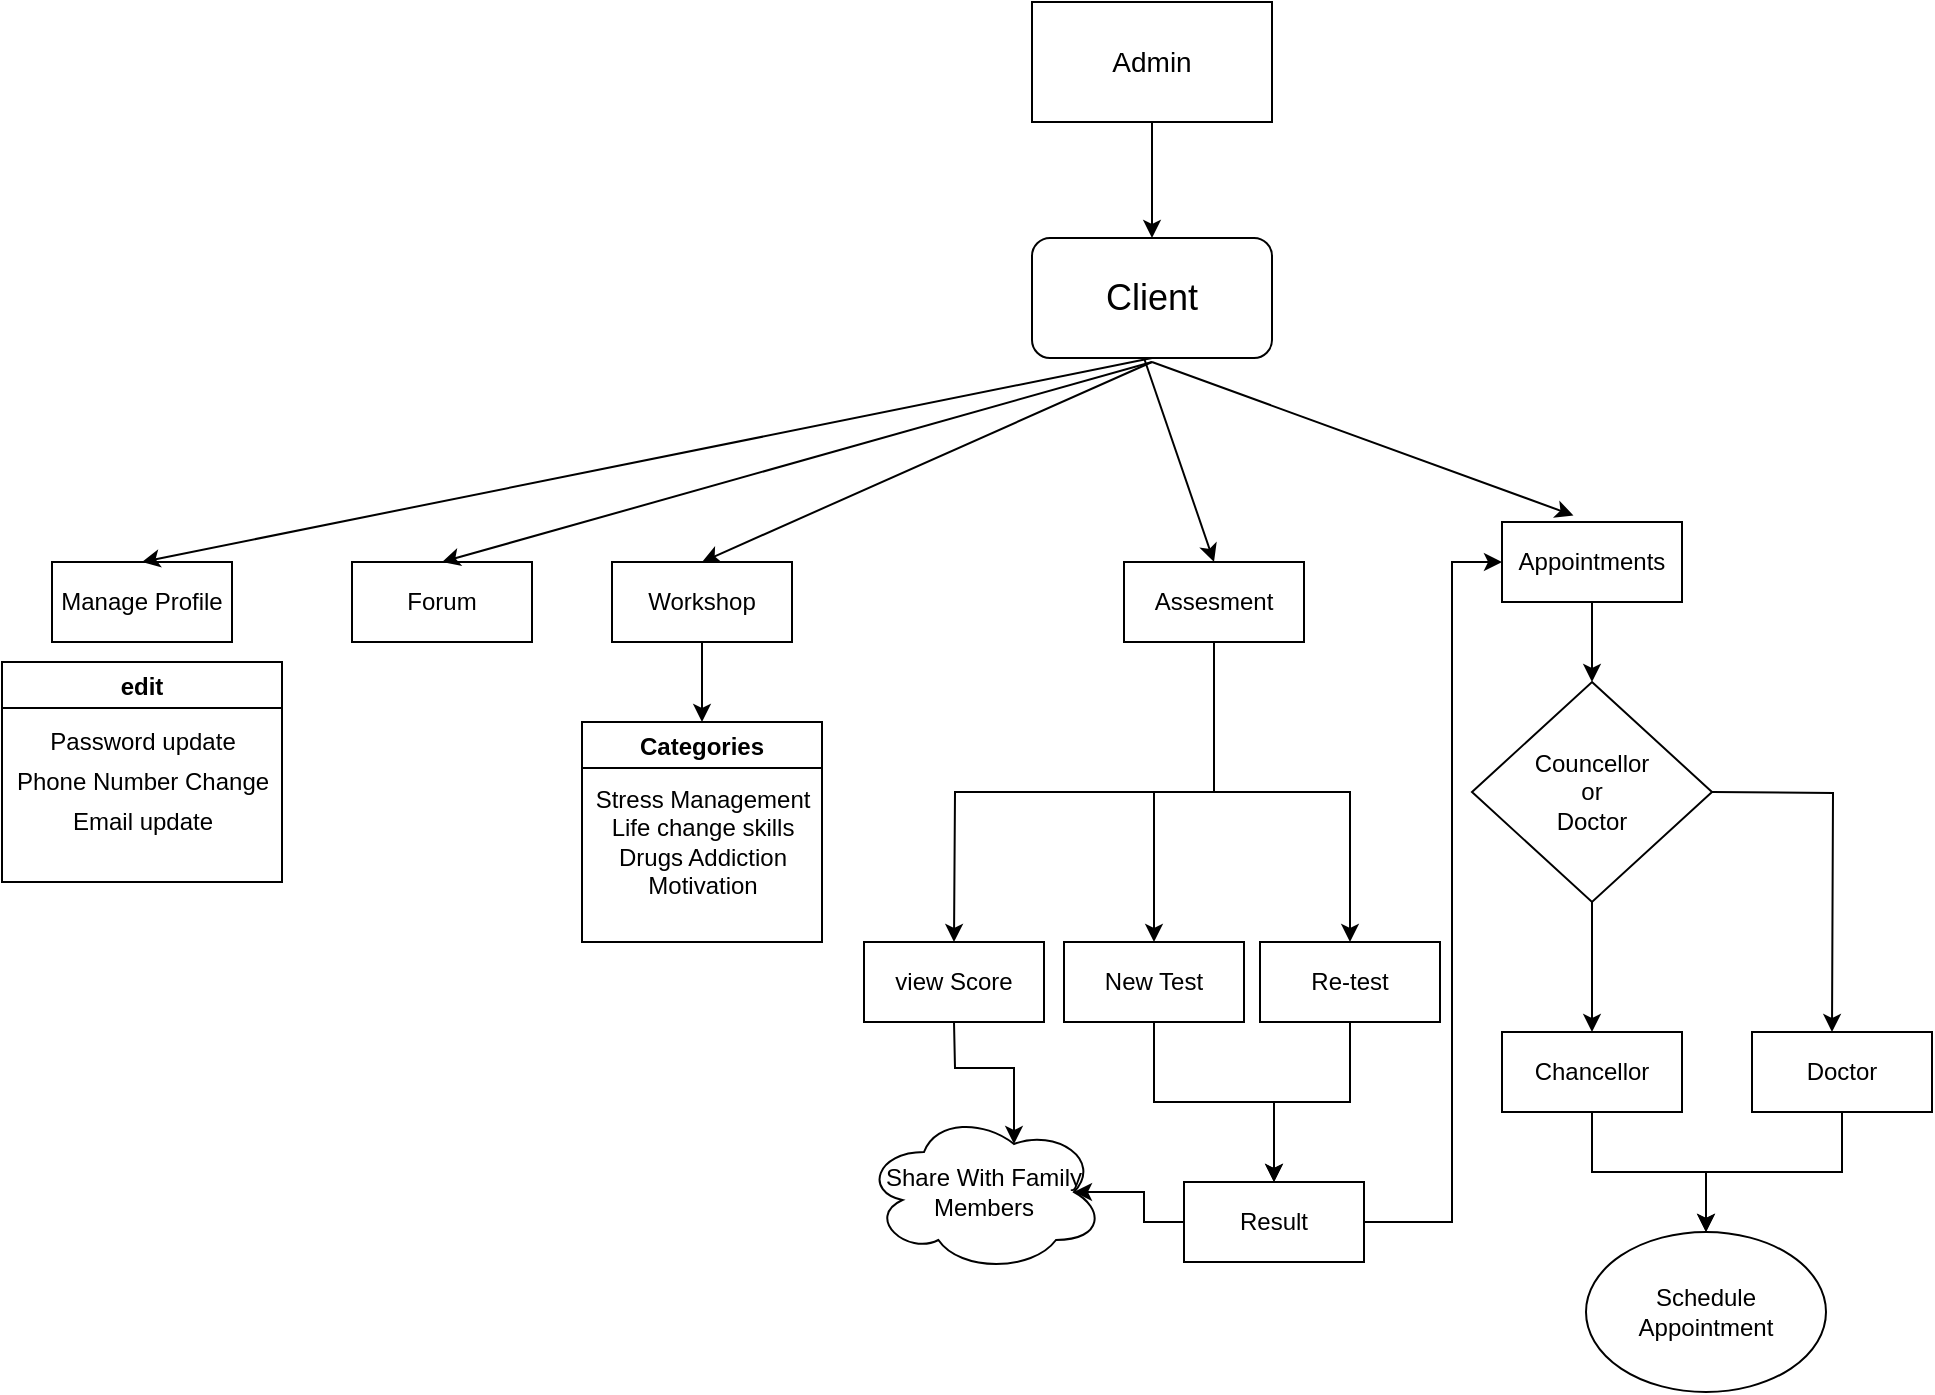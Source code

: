 <mxfile version="14.4.7" type="github" pages="3">
  <diagram id="5EwAO-r0DWZuhQI4ekEU" name="Client">
    <mxGraphModel dx="1583" dy="689" grid="1" gridSize="10" guides="1" tooltips="1" connect="1" arrows="1" fold="1" page="1" pageScale="1" pageWidth="1200" pageHeight="1600" math="0" shadow="0">
      <root>
        <mxCell id="0" />
        <mxCell id="1" parent="0" />
        <mxCell id="XOtHjfNBZYLk-eo3R1GR-1" value="&lt;font style=&quot;font-size: 14px&quot;&gt;Admin&lt;/font&gt;" style="rounded=0;whiteSpace=wrap;html=1;" parent="1" vertex="1">
          <mxGeometry x="575" y="200" width="120" height="60" as="geometry" />
        </mxCell>
        <mxCell id="XOtHjfNBZYLk-eo3R1GR-2" value="&lt;font style=&quot;font-size: 18px&quot;&gt;Client&lt;/font&gt;" style="rounded=1;whiteSpace=wrap;html=1;" parent="1" vertex="1">
          <mxGeometry x="575" y="318" width="120" height="60" as="geometry" />
        </mxCell>
        <mxCell id="XOtHjfNBZYLk-eo3R1GR-6" value="" style="endArrow=classic;html=1;exitX=0.5;exitY=1;exitDx=0;exitDy=0;entryX=0.5;entryY=0;entryDx=0;entryDy=0;" parent="1" source="XOtHjfNBZYLk-eo3R1GR-1" target="XOtHjfNBZYLk-eo3R1GR-2" edge="1">
          <mxGeometry width="50" height="50" relative="1" as="geometry">
            <mxPoint x="985" y="330" as="sourcePoint" />
            <mxPoint x="1035" y="280" as="targetPoint" />
          </mxGeometry>
        </mxCell>
        <mxCell id="XOtHjfNBZYLk-eo3R1GR-28" style="edgeStyle=orthogonalEdgeStyle;rounded=0;orthogonalLoop=1;jettySize=auto;html=1;exitX=0.5;exitY=1;exitDx=0;exitDy=0;entryX=0.5;entryY=0;entryDx=0;entryDy=0;" parent="1" source="XOtHjfNBZYLk-eo3R1GR-9" edge="1">
          <mxGeometry relative="1" as="geometry">
            <mxPoint x="536" y="670" as="targetPoint" />
          </mxGeometry>
        </mxCell>
        <mxCell id="XOtHjfNBZYLk-eo3R1GR-30" style="edgeStyle=orthogonalEdgeStyle;rounded=0;orthogonalLoop=1;jettySize=auto;html=1;exitX=0.5;exitY=1;exitDx=0;exitDy=0;entryX=0.5;entryY=0;entryDx=0;entryDy=0;" parent="1" source="XOtHjfNBZYLk-eo3R1GR-9" target="XOtHjfNBZYLk-eo3R1GR-29" edge="1">
          <mxGeometry relative="1" as="geometry" />
        </mxCell>
        <mxCell id="XOtHjfNBZYLk-eo3R1GR-31" style="edgeStyle=orthogonalEdgeStyle;rounded=0;orthogonalLoop=1;jettySize=auto;html=1;exitX=0.5;exitY=1;exitDx=0;exitDy=0;entryX=0.5;entryY=0;entryDx=0;entryDy=0;" parent="1" source="XOtHjfNBZYLk-eo3R1GR-9" target="XOtHjfNBZYLk-eo3R1GR-27" edge="1">
          <mxGeometry relative="1" as="geometry" />
        </mxCell>
        <mxCell id="XOtHjfNBZYLk-eo3R1GR-9" value="Assesment" style="rounded=0;whiteSpace=wrap;html=1;" parent="1" vertex="1">
          <mxGeometry x="621" y="480" width="90" height="40" as="geometry" />
        </mxCell>
        <mxCell id="XOtHjfNBZYLk-eo3R1GR-66" style="edgeStyle=orthogonalEdgeStyle;rounded=0;orthogonalLoop=1;jettySize=auto;html=1;exitX=0.5;exitY=1;exitDx=0;exitDy=0;entryX=0.5;entryY=0;entryDx=0;entryDy=0;" parent="1" source="XOtHjfNBZYLk-eo3R1GR-10" target="XOtHjfNBZYLk-eo3R1GR-64" edge="1">
          <mxGeometry relative="1" as="geometry" />
        </mxCell>
        <mxCell id="XOtHjfNBZYLk-eo3R1GR-10" value="Workshop" style="rounded=0;whiteSpace=wrap;html=1;" parent="1" vertex="1">
          <mxGeometry x="365" y="480" width="90" height="40" as="geometry" />
        </mxCell>
        <mxCell id="XOtHjfNBZYLk-eo3R1GR-11" value="Manage Profile" style="rounded=0;whiteSpace=wrap;html=1;" parent="1" vertex="1">
          <mxGeometry x="85" y="480" width="90" height="40" as="geometry" />
        </mxCell>
        <mxCell id="XOtHjfNBZYLk-eo3R1GR-20" style="edgeStyle=orthogonalEdgeStyle;rounded=0;orthogonalLoop=1;jettySize=auto;html=1;exitX=0.5;exitY=1;exitDx=0;exitDy=0;entryX=0.5;entryY=0;entryDx=0;entryDy=0;" parent="1" source="XOtHjfNBZYLk-eo3R1GR-12" target="XOtHjfNBZYLk-eo3R1GR-19" edge="1">
          <mxGeometry relative="1" as="geometry">
            <mxPoint x="995" y="560" as="targetPoint" />
          </mxGeometry>
        </mxCell>
        <mxCell id="XOtHjfNBZYLk-eo3R1GR-12" value="Appointments" style="rounded=0;whiteSpace=wrap;html=1;" parent="1" vertex="1">
          <mxGeometry x="810" y="460" width="90" height="40" as="geometry" />
        </mxCell>
        <mxCell id="XOtHjfNBZYLk-eo3R1GR-13" value="" style="endArrow=classic;html=1;exitX=0.5;exitY=1;exitDx=0;exitDy=0;entryX=0.5;entryY=0;entryDx=0;entryDy=0;" parent="1" source="XOtHjfNBZYLk-eo3R1GR-2" target="XOtHjfNBZYLk-eo3R1GR-11" edge="1">
          <mxGeometry width="50" height="50" relative="1" as="geometry">
            <mxPoint x="845" y="360" as="sourcePoint" />
            <mxPoint x="895" y="310" as="targetPoint" />
          </mxGeometry>
        </mxCell>
        <mxCell id="XOtHjfNBZYLk-eo3R1GR-14" value="" style="endArrow=classic;html=1;exitX=0.5;exitY=1;exitDx=0;exitDy=0;entryX=0.5;entryY=0;entryDx=0;entryDy=0;" parent="1" target="XOtHjfNBZYLk-eo3R1GR-9" edge="1">
          <mxGeometry width="50" height="50" relative="1" as="geometry">
            <mxPoint x="631" y="378" as="sourcePoint" />
            <mxPoint x="445" y="440" as="targetPoint" />
          </mxGeometry>
        </mxCell>
        <mxCell id="XOtHjfNBZYLk-eo3R1GR-15" value="" style="endArrow=classic;html=1;entryX=0.5;entryY=0;entryDx=0;entryDy=0;" parent="1" target="XOtHjfNBZYLk-eo3R1GR-10" edge="1">
          <mxGeometry width="50" height="50" relative="1" as="geometry">
            <mxPoint x="635" y="380" as="sourcePoint" />
            <mxPoint x="469" y="460" as="targetPoint" />
          </mxGeometry>
        </mxCell>
        <mxCell id="XOtHjfNBZYLk-eo3R1GR-16" value="" style="endArrow=classic;html=1;entryX=0.397;entryY=-0.082;entryDx=0;entryDy=0;entryPerimeter=0;" parent="1" target="XOtHjfNBZYLk-eo3R1GR-12" edge="1">
          <mxGeometry width="50" height="50" relative="1" as="geometry">
            <mxPoint x="635" y="380" as="sourcePoint" />
            <mxPoint x="479" y="470" as="targetPoint" />
          </mxGeometry>
        </mxCell>
        <mxCell id="XOtHjfNBZYLk-eo3R1GR-41" style="edgeStyle=orthogonalEdgeStyle;rounded=0;orthogonalLoop=1;jettySize=auto;html=1;exitX=0.5;exitY=1;exitDx=0;exitDy=0;entryX=0.625;entryY=0.2;entryDx=0;entryDy=0;entryPerimeter=0;" parent="1" target="XOtHjfNBZYLk-eo3R1GR-38" edge="1">
          <mxGeometry relative="1" as="geometry">
            <mxPoint x="536" y="710" as="sourcePoint" />
          </mxGeometry>
        </mxCell>
        <mxCell id="XOtHjfNBZYLk-eo3R1GR-17" value="view Score" style="rounded=0;whiteSpace=wrap;html=1;" parent="1" vertex="1">
          <mxGeometry x="491" y="670" width="90" height="40" as="geometry" />
        </mxCell>
        <mxCell id="Y4-Zy6NrU4KD61Sc_dcH-1" style="edgeStyle=orthogonalEdgeStyle;rounded=0;orthogonalLoop=1;jettySize=auto;html=1;exitX=0.5;exitY=1;exitDx=0;exitDy=0;" parent="1" source="XOtHjfNBZYLk-eo3R1GR-18" target="XOtHjfNBZYLk-eo3R1GR-24" edge="1">
          <mxGeometry relative="1" as="geometry" />
        </mxCell>
        <mxCell id="XOtHjfNBZYLk-eo3R1GR-18" value="Chancellor" style="rounded=0;whiteSpace=wrap;html=1;" parent="1" vertex="1">
          <mxGeometry x="810" y="715" width="90" height="40" as="geometry" />
        </mxCell>
        <mxCell id="XOtHjfNBZYLk-eo3R1GR-21" style="edgeStyle=orthogonalEdgeStyle;rounded=0;orthogonalLoop=1;jettySize=auto;html=1;exitX=0.5;exitY=1;exitDx=0;exitDy=0;entryX=0.5;entryY=0;entryDx=0;entryDy=0;" parent="1" source="XOtHjfNBZYLk-eo3R1GR-19" target="XOtHjfNBZYLk-eo3R1GR-18" edge="1">
          <mxGeometry relative="1" as="geometry">
            <mxPoint x="995" y="670" as="sourcePoint" />
          </mxGeometry>
        </mxCell>
        <mxCell id="XOtHjfNBZYLk-eo3R1GR-23" style="edgeStyle=orthogonalEdgeStyle;rounded=0;orthogonalLoop=1;jettySize=auto;html=1;exitX=1;exitY=0.5;exitDx=0;exitDy=0;entryX=0.5;entryY=0;entryDx=0;entryDy=0;" parent="1" edge="1">
          <mxGeometry relative="1" as="geometry">
            <mxPoint x="915" y="595" as="sourcePoint" />
            <mxPoint x="975" y="715" as="targetPoint" />
          </mxGeometry>
        </mxCell>
        <mxCell id="XOtHjfNBZYLk-eo3R1GR-19" value="Councellor&lt;br&gt;or&lt;br&gt;Doctor" style="rhombus;whiteSpace=wrap;html=1;" parent="1" vertex="1">
          <mxGeometry x="795" y="540" width="120" height="110" as="geometry" />
        </mxCell>
        <mxCell id="Y4-Zy6NrU4KD61Sc_dcH-3" style="edgeStyle=orthogonalEdgeStyle;rounded=0;orthogonalLoop=1;jettySize=auto;html=1;exitX=0.5;exitY=1;exitDx=0;exitDy=0;entryX=0.5;entryY=0;entryDx=0;entryDy=0;" parent="1" source="XOtHjfNBZYLk-eo3R1GR-22" target="XOtHjfNBZYLk-eo3R1GR-24" edge="1">
          <mxGeometry relative="1" as="geometry" />
        </mxCell>
        <mxCell id="XOtHjfNBZYLk-eo3R1GR-22" value="Doctor" style="rounded=0;whiteSpace=wrap;html=1;" parent="1" vertex="1">
          <mxGeometry x="935" y="715" width="90" height="40" as="geometry" />
        </mxCell>
        <mxCell id="XOtHjfNBZYLk-eo3R1GR-24" value="Schedule Appointment" style="ellipse;whiteSpace=wrap;html=1;" parent="1" vertex="1">
          <mxGeometry x="852" y="815" width="120" height="80" as="geometry" />
        </mxCell>
        <mxCell id="XOtHjfNBZYLk-eo3R1GR-35" style="edgeStyle=orthogonalEdgeStyle;rounded=0;orthogonalLoop=1;jettySize=auto;html=1;exitX=0.5;exitY=1;exitDx=0;exitDy=0;entryX=0.5;entryY=0;entryDx=0;entryDy=0;" parent="1" source="XOtHjfNBZYLk-eo3R1GR-27" target="XOtHjfNBZYLk-eo3R1GR-32" edge="1">
          <mxGeometry relative="1" as="geometry" />
        </mxCell>
        <mxCell id="XOtHjfNBZYLk-eo3R1GR-27" value="Re-test" style="rounded=0;whiteSpace=wrap;html=1;" parent="1" vertex="1">
          <mxGeometry x="689" y="670" width="90" height="40" as="geometry" />
        </mxCell>
        <mxCell id="XOtHjfNBZYLk-eo3R1GR-33" style="edgeStyle=orthogonalEdgeStyle;rounded=0;orthogonalLoop=1;jettySize=auto;html=1;exitX=0.5;exitY=1;exitDx=0;exitDy=0;entryX=0.5;entryY=0;entryDx=0;entryDy=0;" parent="1" source="XOtHjfNBZYLk-eo3R1GR-29" target="XOtHjfNBZYLk-eo3R1GR-32" edge="1">
          <mxGeometry relative="1" as="geometry" />
        </mxCell>
        <mxCell id="XOtHjfNBZYLk-eo3R1GR-29" value="New Test" style="rounded=0;whiteSpace=wrap;html=1;" parent="1" vertex="1">
          <mxGeometry x="591" y="670" width="90" height="40" as="geometry" />
        </mxCell>
        <mxCell id="XOtHjfNBZYLk-eo3R1GR-39" style="edgeStyle=orthogonalEdgeStyle;rounded=0;orthogonalLoop=1;jettySize=auto;html=1;exitX=0;exitY=0.5;exitDx=0;exitDy=0;entryX=0.875;entryY=0.5;entryDx=0;entryDy=0;entryPerimeter=0;" parent="1" source="XOtHjfNBZYLk-eo3R1GR-32" target="XOtHjfNBZYLk-eo3R1GR-38" edge="1">
          <mxGeometry relative="1" as="geometry" />
        </mxCell>
        <mxCell id="XOtHjfNBZYLk-eo3R1GR-67" style="edgeStyle=orthogonalEdgeStyle;rounded=0;orthogonalLoop=1;jettySize=auto;html=1;exitX=1;exitY=0.5;exitDx=0;exitDy=0;entryX=0;entryY=0.5;entryDx=0;entryDy=0;" parent="1" source="XOtHjfNBZYLk-eo3R1GR-32" target="XOtHjfNBZYLk-eo3R1GR-12" edge="1">
          <mxGeometry relative="1" as="geometry">
            <Array as="points">
              <mxPoint x="785" y="810" />
              <mxPoint x="785" y="480" />
            </Array>
          </mxGeometry>
        </mxCell>
        <mxCell id="XOtHjfNBZYLk-eo3R1GR-32" value="Result" style="rounded=0;whiteSpace=wrap;html=1;" parent="1" vertex="1">
          <mxGeometry x="651" y="790" width="90" height="40" as="geometry" />
        </mxCell>
        <mxCell id="XOtHjfNBZYLk-eo3R1GR-38" value="Share With Family&lt;br&gt;Members" style="ellipse;shape=cloud;whiteSpace=wrap;html=1;" parent="1" vertex="1">
          <mxGeometry x="491" y="755" width="120" height="80" as="geometry" />
        </mxCell>
        <mxCell id="XOtHjfNBZYLk-eo3R1GR-56" value="Forum" style="rounded=0;whiteSpace=wrap;html=1;" parent="1" vertex="1">
          <mxGeometry x="235" y="480" width="90" height="40" as="geometry" />
        </mxCell>
        <mxCell id="XOtHjfNBZYLk-eo3R1GR-57" value="" style="endArrow=classic;html=1;entryX=0.5;entryY=0;entryDx=0;entryDy=0;" parent="1" target="XOtHjfNBZYLk-eo3R1GR-56" edge="1">
          <mxGeometry width="50" height="50" relative="1" as="geometry">
            <mxPoint x="635" y="380" as="sourcePoint" />
            <mxPoint x="495" y="500" as="targetPoint" />
          </mxGeometry>
        </mxCell>
        <mxCell id="XOtHjfNBZYLk-eo3R1GR-59" value="edit" style="swimlane;" parent="1" vertex="1">
          <mxGeometry x="60" y="530" width="140" height="110" as="geometry">
            <mxRectangle x="-515" y="450" width="50" height="23" as="alternateBounds" />
          </mxGeometry>
        </mxCell>
        <mxCell id="XOtHjfNBZYLk-eo3R1GR-60" value="Password update" style="text;html=1;align=center;verticalAlign=middle;resizable=0;points=[];autosize=1;" parent="XOtHjfNBZYLk-eo3R1GR-59" vertex="1">
          <mxGeometry x="15" y="30" width="110" height="20" as="geometry" />
        </mxCell>
        <mxCell id="XOtHjfNBZYLk-eo3R1GR-61" value="Phone Number Change" style="text;html=1;align=center;verticalAlign=middle;resizable=0;points=[];autosize=1;" parent="XOtHjfNBZYLk-eo3R1GR-59" vertex="1">
          <mxGeometry y="50" width="140" height="20" as="geometry" />
        </mxCell>
        <mxCell id="XOtHjfNBZYLk-eo3R1GR-62" value="Email update" style="text;html=1;align=center;verticalAlign=middle;resizable=0;points=[];autosize=1;" parent="XOtHjfNBZYLk-eo3R1GR-59" vertex="1">
          <mxGeometry x="25" y="70" width="90" height="20" as="geometry" />
        </mxCell>
        <mxCell id="XOtHjfNBZYLk-eo3R1GR-64" value="Categories" style="swimlane;" parent="1" vertex="1">
          <mxGeometry x="350" y="560" width="120" height="110" as="geometry" />
        </mxCell>
        <mxCell id="XOtHjfNBZYLk-eo3R1GR-65" value="Stress Management&lt;br&gt;Life change skills&lt;br&gt;Drugs Addiction&lt;br&gt;Motivation" style="text;html=1;align=center;verticalAlign=middle;resizable=0;points=[];autosize=1;" parent="1" vertex="1">
          <mxGeometry x="350" y="590" width="120" height="60" as="geometry" />
        </mxCell>
      </root>
    </mxGraphModel>
  </diagram>
  <diagram id="47DHkgTc6leJGTQ4guWZ" name="Doctor">
    <mxGraphModel dx="1108" dy="482" grid="1" gridSize="10" guides="1" tooltips="1" connect="1" arrows="1" fold="1" page="1" pageScale="1" pageWidth="1200" pageHeight="1600" math="0" shadow="0">
      <root>
        <mxCell id="y9PQImZJOVbnsZnCIopA-0" />
        <mxCell id="y9PQImZJOVbnsZnCIopA-1" parent="y9PQImZJOVbnsZnCIopA-0" />
        <mxCell id="GT5tUcB0fmx-kwil25wT-4" style="edgeStyle=orthogonalEdgeStyle;rounded=0;orthogonalLoop=1;jettySize=auto;html=1;exitX=0.5;exitY=1;exitDx=0;exitDy=0;entryX=0.5;entryY=0;entryDx=0;entryDy=0;" edge="1" parent="y9PQImZJOVbnsZnCIopA-1" source="LFzbW2Ewo-FA71pTb8PE-0" target="LFzbW2Ewo-FA71pTb8PE-1">
          <mxGeometry relative="1" as="geometry" />
        </mxCell>
        <mxCell id="GT5tUcB0fmx-kwil25wT-5" style="edgeStyle=orthogonalEdgeStyle;rounded=0;orthogonalLoop=1;jettySize=auto;html=1;exitX=0.5;exitY=1;exitDx=0;exitDy=0;" edge="1" parent="y9PQImZJOVbnsZnCIopA-1" source="LFzbW2Ewo-FA71pTb8PE-0" target="OCpq1teu7IBG_SQ6DZVy-0">
          <mxGeometry relative="1" as="geometry" />
        </mxCell>
        <mxCell id="GT5tUcB0fmx-kwil25wT-6" style="edgeStyle=orthogonalEdgeStyle;rounded=0;orthogonalLoop=1;jettySize=auto;html=1;exitX=0.5;exitY=1;exitDx=0;exitDy=0;entryX=0.5;entryY=0;entryDx=0;entryDy=0;" edge="1" parent="y9PQImZJOVbnsZnCIopA-1" source="LFzbW2Ewo-FA71pTb8PE-0" target="LFzbW2Ewo-FA71pTb8PE-3">
          <mxGeometry relative="1" as="geometry" />
        </mxCell>
        <mxCell id="LFzbW2Ewo-FA71pTb8PE-0" value="Doctor" style="rounded=1;whiteSpace=wrap;html=1;" parent="y9PQImZJOVbnsZnCIopA-1" vertex="1">
          <mxGeometry x="360" y="180" width="80" height="40" as="geometry" />
        </mxCell>
        <mxCell id="GT5tUcB0fmx-kwil25wT-0" style="edgeStyle=orthogonalEdgeStyle;rounded=0;orthogonalLoop=1;jettySize=auto;html=1;exitX=0.5;exitY=1;exitDx=0;exitDy=0;entryX=0.5;entryY=0;entryDx=0;entryDy=0;" edge="1" parent="y9PQImZJOVbnsZnCIopA-1" source="LFzbW2Ewo-FA71pTb8PE-1" target="LFzbW2Ewo-FA71pTb8PE-2">
          <mxGeometry relative="1" as="geometry" />
        </mxCell>
        <mxCell id="GT5tUcB0fmx-kwil25wT-1" style="edgeStyle=orthogonalEdgeStyle;rounded=0;orthogonalLoop=1;jettySize=auto;html=1;exitX=0.5;exitY=1;exitDx=0;exitDy=0;entryX=0.5;entryY=0;entryDx=0;entryDy=0;" edge="1" parent="y9PQImZJOVbnsZnCIopA-1" source="LFzbW2Ewo-FA71pTb8PE-1" target="OCpq1teu7IBG_SQ6DZVy-1">
          <mxGeometry relative="1" as="geometry" />
        </mxCell>
        <mxCell id="GT5tUcB0fmx-kwil25wT-2" style="edgeStyle=orthogonalEdgeStyle;rounded=0;orthogonalLoop=1;jettySize=auto;html=1;exitX=0.5;exitY=1;exitDx=0;exitDy=0;entryX=0.5;entryY=0;entryDx=0;entryDy=0;" edge="1" parent="y9PQImZJOVbnsZnCIopA-1" source="LFzbW2Ewo-FA71pTb8PE-1" target="OCpq1teu7IBG_SQ6DZVy-2">
          <mxGeometry relative="1" as="geometry" />
        </mxCell>
        <mxCell id="LFzbW2Ewo-FA71pTb8PE-1" value="Profile" style="rounded=1;whiteSpace=wrap;html=1;" parent="y9PQImZJOVbnsZnCIopA-1" vertex="1">
          <mxGeometry x="160" y="260" width="80" height="40" as="geometry" />
        </mxCell>
        <mxCell id="LFzbW2Ewo-FA71pTb8PE-2" value="Timing&amp;nbsp; Update" style="rounded=1;whiteSpace=wrap;html=1;" parent="y9PQImZJOVbnsZnCIopA-1" vertex="1">
          <mxGeometry y="360" width="80" height="40" as="geometry" />
        </mxCell>
        <mxCell id="LFzbW2Ewo-FA71pTb8PE-3" value="History" style="rounded=1;whiteSpace=wrap;html=1;" parent="y9PQImZJOVbnsZnCIopA-1" vertex="1">
          <mxGeometry x="560" y="260" width="80" height="40" as="geometry" />
        </mxCell>
        <mxCell id="GT5tUcB0fmx-kwil25wT-3" style="edgeStyle=orthogonalEdgeStyle;rounded=0;orthogonalLoop=1;jettySize=auto;html=1;exitX=0.5;exitY=1;exitDx=0;exitDy=0;entryX=0.5;entryY=0;entryDx=0;entryDy=0;" edge="1" parent="y9PQImZJOVbnsZnCIopA-1" source="LFzbW2Ewo-FA71pTb8PE-4" target="LFzbW2Ewo-FA71pTb8PE-0">
          <mxGeometry relative="1" as="geometry" />
        </mxCell>
        <mxCell id="LFzbW2Ewo-FA71pTb8PE-4" value="Admin" style="rounded=1;whiteSpace=wrap;html=1;" parent="y9PQImZJOVbnsZnCIopA-1" vertex="1">
          <mxGeometry x="360" y="120" width="80" height="40" as="geometry" />
        </mxCell>
        <mxCell id="OCpq1teu7IBG_SQ6DZVy-0" value="Appointments" style="rounded=1;whiteSpace=wrap;html=1;" vertex="1" parent="y9PQImZJOVbnsZnCIopA-1">
          <mxGeometry x="360" y="260" width="80" height="40" as="geometry" />
        </mxCell>
        <mxCell id="OCpq1teu7IBG_SQ6DZVy-1" value="Profile update" style="rounded=1;whiteSpace=wrap;html=1;" vertex="1" parent="y9PQImZJOVbnsZnCIopA-1">
          <mxGeometry x="120" y="360" width="80" height="40" as="geometry" />
        </mxCell>
        <mxCell id="OCpq1teu7IBG_SQ6DZVy-2" value="Bio update" style="rounded=1;whiteSpace=wrap;html=1;" vertex="1" parent="y9PQImZJOVbnsZnCIopA-1">
          <mxGeometry x="240" y="360" width="80" height="40" as="geometry" />
        </mxCell>
      </root>
    </mxGraphModel>
  </diagram>
  <diagram id="LzEQfIxmGnmV9NJIGExA" name="Admin">
    <mxGraphModel dx="1108" dy="482" grid="1" gridSize="10" guides="1" tooltips="1" connect="1" arrows="1" fold="1" page="1" pageScale="1" pageWidth="850" pageHeight="1100" math="0" shadow="0">
      <root>
        <mxCell id="f_Pan8tMzdCT3nJIW5tL-0" />
        <mxCell id="f_Pan8tMzdCT3nJIW5tL-1" parent="f_Pan8tMzdCT3nJIW5tL-0" />
        <mxCell id="f_Pan8tMzdCT3nJIW5tL-8" value="" style="edgeStyle=orthogonalEdgeStyle;rounded=0;orthogonalLoop=1;jettySize=auto;html=1;" edge="1" parent="f_Pan8tMzdCT3nJIW5tL-1" source="f_Pan8tMzdCT3nJIW5tL-2" target="f_Pan8tMzdCT3nJIW5tL-5">
          <mxGeometry relative="1" as="geometry" />
        </mxCell>
        <mxCell id="f_Pan8tMzdCT3nJIW5tL-9" style="edgeStyle=orthogonalEdgeStyle;rounded=0;orthogonalLoop=1;jettySize=auto;html=1;exitX=0.5;exitY=1;exitDx=0;exitDy=0;entryX=0.5;entryY=0;entryDx=0;entryDy=0;" edge="1" parent="f_Pan8tMzdCT3nJIW5tL-1" source="f_Pan8tMzdCT3nJIW5tL-2" target="f_Pan8tMzdCT3nJIW5tL-3">
          <mxGeometry relative="1" as="geometry" />
        </mxCell>
        <mxCell id="f_Pan8tMzdCT3nJIW5tL-10" style="edgeStyle=orthogonalEdgeStyle;rounded=0;orthogonalLoop=1;jettySize=auto;html=1;exitX=0.5;exitY=1;exitDx=0;exitDy=0;" edge="1" parent="f_Pan8tMzdCT3nJIW5tL-1" source="f_Pan8tMzdCT3nJIW5tL-2" target="f_Pan8tMzdCT3nJIW5tL-4">
          <mxGeometry relative="1" as="geometry" />
        </mxCell>
        <mxCell id="f_Pan8tMzdCT3nJIW5tL-2" value="Admin" style="rounded=1;whiteSpace=wrap;html=1;" vertex="1" parent="f_Pan8tMzdCT3nJIW5tL-1">
          <mxGeometry x="320" y="80" width="120" height="40" as="geometry" />
        </mxCell>
        <mxCell id="f_Pan8tMzdCT3nJIW5tL-3" value="Full control over&amp;nbsp;&lt;br&gt;Councellor or Doctor" style="rounded=1;whiteSpace=wrap;html=1;" vertex="1" parent="f_Pan8tMzdCT3nJIW5tL-1">
          <mxGeometry x="480" y="160" width="120" height="40" as="geometry" />
        </mxCell>
        <mxCell id="f_Pan8tMzdCT3nJIW5tL-4" value="full control over clients" style="rounded=1;whiteSpace=wrap;html=1;" vertex="1" parent="f_Pan8tMzdCT3nJIW5tL-1">
          <mxGeometry x="160" y="160" width="120" height="40" as="geometry" />
        </mxCell>
        <mxCell id="f_Pan8tMzdCT3nJIW5tL-11" style="edgeStyle=orthogonalEdgeStyle;rounded=0;orthogonalLoop=1;jettySize=auto;html=1;exitX=0.5;exitY=1;exitDx=0;exitDy=0;entryX=0.5;entryY=0;entryDx=0;entryDy=0;" edge="1" parent="f_Pan8tMzdCT3nJIW5tL-1" source="f_Pan8tMzdCT3nJIW5tL-5" target="f_Pan8tMzdCT3nJIW5tL-6">
          <mxGeometry relative="1" as="geometry" />
        </mxCell>
        <mxCell id="f_Pan8tMzdCT3nJIW5tL-12" style="edgeStyle=orthogonalEdgeStyle;rounded=0;orthogonalLoop=1;jettySize=auto;html=1;exitX=0.5;exitY=1;exitDx=0;exitDy=0;entryX=0.5;entryY=0;entryDx=0;entryDy=0;" edge="1" parent="f_Pan8tMzdCT3nJIW5tL-1" source="f_Pan8tMzdCT3nJIW5tL-5" target="f_Pan8tMzdCT3nJIW5tL-7">
          <mxGeometry relative="1" as="geometry" />
        </mxCell>
        <mxCell id="f_Pan8tMzdCT3nJIW5tL-5" value="Updates&amp;nbsp;" style="rounded=1;whiteSpace=wrap;html=1;" vertex="1" parent="f_Pan8tMzdCT3nJIW5tL-1">
          <mxGeometry x="320" y="160" width="120" height="40" as="geometry" />
        </mxCell>
        <mxCell id="f_Pan8tMzdCT3nJIW5tL-6" value="Blogs" style="rounded=1;whiteSpace=wrap;html=1;" vertex="1" parent="f_Pan8tMzdCT3nJIW5tL-1">
          <mxGeometry x="260" y="240" width="120" height="40" as="geometry" />
        </mxCell>
        <mxCell id="f_Pan8tMzdCT3nJIW5tL-7" value="Workshops" style="rounded=1;whiteSpace=wrap;html=1;" vertex="1" parent="f_Pan8tMzdCT3nJIW5tL-1">
          <mxGeometry x="380" y="240" width="120" height="40" as="geometry" />
        </mxCell>
      </root>
    </mxGraphModel>
  </diagram>
</mxfile>
